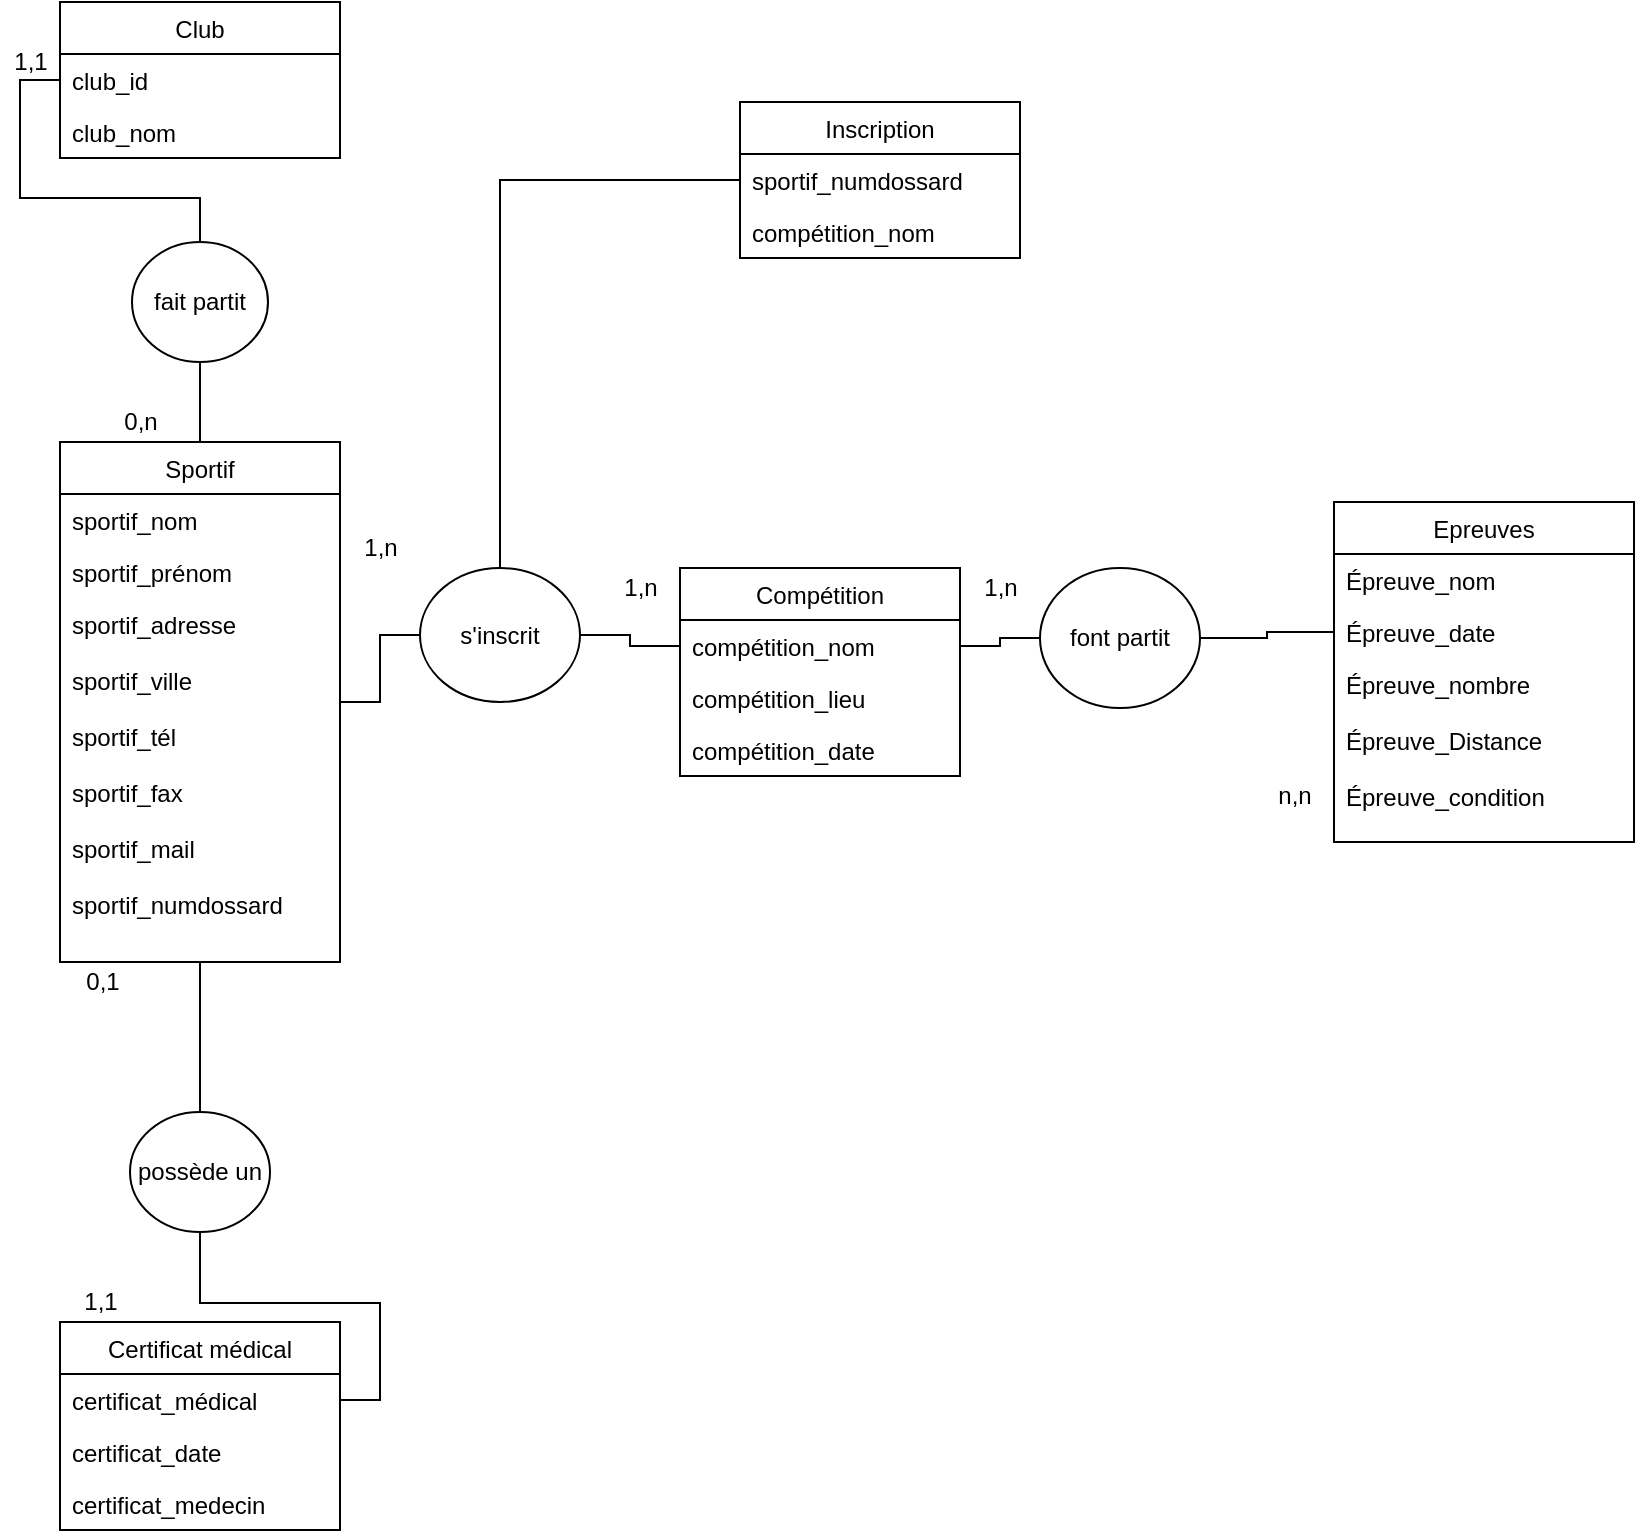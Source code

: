 <mxfile version="13.3.9" type="device"><diagram id="O4Y_kGMGUPkg59ox-LyD" name="Page-1"><mxGraphModel dx="1035" dy="596" grid="1" gridSize="10" guides="1" tooltips="1" connect="1" arrows="1" fold="1" page="1" pageScale="1" pageWidth="827" pageHeight="1169" math="0" shadow="0"><root><mxCell id="0"/><mxCell id="1" parent="0"/><mxCell id="HqpbCarrzdw9FyBz_RUs-45" style="edgeStyle=orthogonalEdgeStyle;rounded=0;orthogonalLoop=1;jettySize=auto;html=1;exitX=0.5;exitY=1;exitDx=0;exitDy=0;endArrow=none;endFill=0;" parent="1" source="HqpbCarrzdw9FyBz_RUs-5" target="HqpbCarrzdw9FyBz_RUs-39" edge="1"><mxGeometry relative="1" as="geometry"/></mxCell><mxCell id="HqpbCarrzdw9FyBz_RUs-5" value="Sportif" style="swimlane;fontStyle=0;childLayout=stackLayout;horizontal=1;startSize=26;fillColor=none;horizontalStack=0;resizeParent=1;resizeParentMax=0;resizeLast=0;collapsible=1;marginBottom=0;" parent="1" vertex="1"><mxGeometry x="40" y="220" width="140" height="260" as="geometry"/></mxCell><mxCell id="HqpbCarrzdw9FyBz_RUs-6" value="sportif_nom" style="text;strokeColor=none;fillColor=none;align=left;verticalAlign=top;spacingLeft=4;spacingRight=4;overflow=hidden;rotatable=0;points=[[0,0.5],[1,0.5]];portConstraint=eastwest;" parent="HqpbCarrzdw9FyBz_RUs-5" vertex="1"><mxGeometry y="26" width="140" height="26" as="geometry"/></mxCell><mxCell id="HqpbCarrzdw9FyBz_RUs-7" value="sportif_prénom" style="text;strokeColor=none;fillColor=none;align=left;verticalAlign=top;spacingLeft=4;spacingRight=4;overflow=hidden;rotatable=0;points=[[0,0.5],[1,0.5]];portConstraint=eastwest;" parent="HqpbCarrzdw9FyBz_RUs-5" vertex="1"><mxGeometry y="52" width="140" height="26" as="geometry"/></mxCell><mxCell id="HqpbCarrzdw9FyBz_RUs-8" value="sportif_adresse&#xA;&#xA;sportif_ville&#xA;&#xA;sportif_tél&#xA;&#xA;sportif_fax&#xA;&#xA;sportif_mail&#xA;&#xA;sportif_numdossard&#xA;" style="text;strokeColor=none;fillColor=none;align=left;verticalAlign=top;spacingLeft=4;spacingRight=4;overflow=hidden;rotatable=0;points=[[0,0.5],[1,0.5]];portConstraint=eastwest;" parent="HqpbCarrzdw9FyBz_RUs-5" vertex="1"><mxGeometry y="78" width="140" height="182" as="geometry"/></mxCell><mxCell id="HqpbCarrzdw9FyBz_RUs-42" style="edgeStyle=orthogonalEdgeStyle;rounded=0;orthogonalLoop=1;jettySize=auto;html=1;exitX=0.5;exitY=1;exitDx=0;exitDy=0;entryX=0.5;entryY=0;entryDx=0;entryDy=0;endArrow=none;endFill=0;" parent="1" source="HqpbCarrzdw9FyBz_RUs-37" target="HqpbCarrzdw9FyBz_RUs-5" edge="1"><mxGeometry relative="1" as="geometry"/></mxCell><mxCell id="HqpbCarrzdw9FyBz_RUs-37" value="fait partit" style="ellipse;whiteSpace=wrap;html=1;" parent="1" vertex="1"><mxGeometry x="76" y="120" width="68" height="60" as="geometry"/></mxCell><mxCell id="HqpbCarrzdw9FyBz_RUs-1" value="Club" style="swimlane;fontStyle=0;childLayout=stackLayout;horizontal=1;startSize=26;fillColor=none;horizontalStack=0;resizeParent=1;resizeParentMax=0;resizeLast=0;collapsible=1;marginBottom=0;" parent="1" vertex="1"><mxGeometry x="40" width="140" height="78" as="geometry"/></mxCell><mxCell id="HqpbCarrzdw9FyBz_RUs-2" value="club_id" style="text;strokeColor=none;fillColor=none;align=left;verticalAlign=top;spacingLeft=4;spacingRight=4;overflow=hidden;rotatable=0;points=[[0,0.5],[1,0.5]];portConstraint=eastwest;" parent="HqpbCarrzdw9FyBz_RUs-1" vertex="1"><mxGeometry y="26" width="140" height="26" as="geometry"/></mxCell><mxCell id="HqpbCarrzdw9FyBz_RUs-3" value="club_nom" style="text;strokeColor=none;fillColor=none;align=left;verticalAlign=top;spacingLeft=4;spacingRight=4;overflow=hidden;rotatable=0;points=[[0,0.5],[1,0.5]];portConstraint=eastwest;" parent="HqpbCarrzdw9FyBz_RUs-1" vertex="1"><mxGeometry y="52" width="140" height="26" as="geometry"/></mxCell><mxCell id="HqpbCarrzdw9FyBz_RUs-46" value="" style="edgeStyle=orthogonalEdgeStyle;rounded=0;orthogonalLoop=1;jettySize=auto;html=1;endArrow=none;endFill=0;" parent="1" source="HqpbCarrzdw9FyBz_RUs-39" target="HqpbCarrzdw9FyBz_RUs-10" edge="1"><mxGeometry relative="1" as="geometry"/></mxCell><mxCell id="HqpbCarrzdw9FyBz_RUs-39" value="possède un" style="ellipse;whiteSpace=wrap;html=1;" parent="1" vertex="1"><mxGeometry x="75" y="555" width="70" height="60" as="geometry"/></mxCell><mxCell id="HqpbCarrzdw9FyBz_RUs-21" value="Inscription" style="swimlane;fontStyle=0;childLayout=stackLayout;horizontal=1;startSize=26;fillColor=none;horizontalStack=0;resizeParent=1;resizeParentMax=0;resizeLast=0;collapsible=1;marginBottom=0;" parent="1" vertex="1"><mxGeometry x="380" y="50" width="140" height="78" as="geometry"/></mxCell><mxCell id="HqpbCarrzdw9FyBz_RUs-23" value="sportif_numdossard" style="text;strokeColor=none;fillColor=none;align=left;verticalAlign=top;spacingLeft=4;spacingRight=4;overflow=hidden;rotatable=0;points=[[0,0.5],[1,0.5]];portConstraint=eastwest;" parent="HqpbCarrzdw9FyBz_RUs-21" vertex="1"><mxGeometry y="26" width="140" height="26" as="geometry"/></mxCell><mxCell id="HqpbCarrzdw9FyBz_RUs-24" value="compétition_nom" style="text;strokeColor=none;fillColor=none;align=left;verticalAlign=top;spacingLeft=4;spacingRight=4;overflow=hidden;rotatable=0;points=[[0,0.5],[1,0.5]];portConstraint=eastwest;" parent="HqpbCarrzdw9FyBz_RUs-21" vertex="1"><mxGeometry y="52" width="140" height="26" as="geometry"/></mxCell><mxCell id="HqpbCarrzdw9FyBz_RUs-9" value="Certificat médical " style="swimlane;fontStyle=0;childLayout=stackLayout;horizontal=1;startSize=26;fillColor=none;horizontalStack=0;resizeParent=1;resizeParentMax=0;resizeLast=0;collapsible=1;marginBottom=0;" parent="1" vertex="1"><mxGeometry x="40" y="660" width="140" height="104" as="geometry"/></mxCell><mxCell id="HqpbCarrzdw9FyBz_RUs-10" value="certificat_médical&#xA;" style="text;strokeColor=none;fillColor=none;align=left;verticalAlign=top;spacingLeft=4;spacingRight=4;overflow=hidden;rotatable=0;points=[[0,0.5],[1,0.5]];portConstraint=eastwest;" parent="HqpbCarrzdw9FyBz_RUs-9" vertex="1"><mxGeometry y="26" width="140" height="26" as="geometry"/></mxCell><mxCell id="HqpbCarrzdw9FyBz_RUs-11" value="certificat_date" style="text;strokeColor=none;fillColor=none;align=left;verticalAlign=top;spacingLeft=4;spacingRight=4;overflow=hidden;rotatable=0;points=[[0,0.5],[1,0.5]];portConstraint=eastwest;" parent="HqpbCarrzdw9FyBz_RUs-9" vertex="1"><mxGeometry y="52" width="140" height="26" as="geometry"/></mxCell><mxCell id="HqpbCarrzdw9FyBz_RUs-12" value="certificat_medecin" style="text;strokeColor=none;fillColor=none;align=left;verticalAlign=top;spacingLeft=4;spacingRight=4;overflow=hidden;rotatable=0;points=[[0,0.5],[1,0.5]];portConstraint=eastwest;" parent="HqpbCarrzdw9FyBz_RUs-9" vertex="1"><mxGeometry y="78" width="140" height="26" as="geometry"/></mxCell><mxCell id="HqpbCarrzdw9FyBz_RUs-44" style="edgeStyle=orthogonalEdgeStyle;rounded=0;orthogonalLoop=1;jettySize=auto;html=1;entryX=0;entryY=0.5;entryDx=0;entryDy=0;endArrow=none;endFill=0;" parent="1" source="HqpbCarrzdw9FyBz_RUs-40" target="HqpbCarrzdw9FyBz_RUs-23" edge="1"><mxGeometry relative="1" as="geometry"/></mxCell><mxCell id="HqpbCarrzdw9FyBz_RUs-47" style="edgeStyle=orthogonalEdgeStyle;rounded=0;orthogonalLoop=1;jettySize=auto;html=1;exitX=1;exitY=0.5;exitDx=0;exitDy=0;entryX=0;entryY=0.5;entryDx=0;entryDy=0;endArrow=none;endFill=0;" parent="1" source="HqpbCarrzdw9FyBz_RUs-40" target="HqpbCarrzdw9FyBz_RUs-14" edge="1"><mxGeometry relative="1" as="geometry"/></mxCell><mxCell id="HqpbCarrzdw9FyBz_RUs-48" style="edgeStyle=orthogonalEdgeStyle;rounded=0;orthogonalLoop=1;jettySize=auto;html=1;exitX=0;exitY=0.5;exitDx=0;exitDy=0;entryX=1;entryY=0.5;entryDx=0;entryDy=0;endArrow=none;endFill=0;" parent="1" source="HqpbCarrzdw9FyBz_RUs-40" target="HqpbCarrzdw9FyBz_RUs-5" edge="1"><mxGeometry relative="1" as="geometry"/></mxCell><mxCell id="HqpbCarrzdw9FyBz_RUs-40" value="s'inscrit" style="ellipse;whiteSpace=wrap;html=1;" parent="1" vertex="1"><mxGeometry x="220" y="283" width="80" height="67" as="geometry"/></mxCell><mxCell id="WY4ZJMlsSAvms_a7chS0-2" style="edgeStyle=orthogonalEdgeStyle;rounded=0;orthogonalLoop=1;jettySize=auto;html=1;exitX=0;exitY=0.5;exitDx=0;exitDy=0;entryX=1;entryY=0.5;entryDx=0;entryDy=0;startArrow=none;startFill=0;endArrow=none;endFill=0;" parent="1" source="HqpbCarrzdw9FyBz_RUs-41" target="HqpbCarrzdw9FyBz_RUs-14" edge="1"><mxGeometry relative="1" as="geometry"/></mxCell><mxCell id="HqpbCarrzdw9FyBz_RUs-41" value="font partit" style="ellipse;whiteSpace=wrap;html=1;" parent="1" vertex="1"><mxGeometry x="530" y="283" width="80" height="70" as="geometry"/></mxCell><mxCell id="HqpbCarrzdw9FyBz_RUs-13" value="Compétition" style="swimlane;fontStyle=0;childLayout=stackLayout;horizontal=1;startSize=26;fillColor=none;horizontalStack=0;resizeParent=1;resizeParentMax=0;resizeLast=0;collapsible=1;marginBottom=0;" parent="1" vertex="1"><mxGeometry x="350" y="283" width="140" height="104" as="geometry"/></mxCell><mxCell id="HqpbCarrzdw9FyBz_RUs-14" value="compétition_nom" style="text;strokeColor=none;fillColor=none;align=left;verticalAlign=top;spacingLeft=4;spacingRight=4;overflow=hidden;rotatable=0;points=[[0,0.5],[1,0.5]];portConstraint=eastwest;" parent="HqpbCarrzdw9FyBz_RUs-13" vertex="1"><mxGeometry y="26" width="140" height="26" as="geometry"/></mxCell><mxCell id="HqpbCarrzdw9FyBz_RUs-15" value="compétition_lieu" style="text;strokeColor=none;fillColor=none;align=left;verticalAlign=top;spacingLeft=4;spacingRight=4;overflow=hidden;rotatable=0;points=[[0,0.5],[1,0.5]];portConstraint=eastwest;" parent="HqpbCarrzdw9FyBz_RUs-13" vertex="1"><mxGeometry y="52" width="140" height="26" as="geometry"/></mxCell><mxCell id="HqpbCarrzdw9FyBz_RUs-16" value="compétition_date" style="text;strokeColor=none;fillColor=none;align=left;verticalAlign=top;spacingLeft=4;spacingRight=4;overflow=hidden;rotatable=0;points=[[0,0.5],[1,0.5]];portConstraint=eastwest;" parent="HqpbCarrzdw9FyBz_RUs-13" vertex="1"><mxGeometry y="78" width="140" height="26" as="geometry"/></mxCell><mxCell id="HqpbCarrzdw9FyBz_RUs-43" style="edgeStyle=orthogonalEdgeStyle;rounded=0;orthogonalLoop=1;jettySize=auto;html=1;entryX=0.5;entryY=0;entryDx=0;entryDy=0;endArrow=none;endFill=0;" parent="1" source="HqpbCarrzdw9FyBz_RUs-2" target="HqpbCarrzdw9FyBz_RUs-37" edge="1"><mxGeometry relative="1" as="geometry"><Array as="points"><mxPoint x="20" y="39"/><mxPoint x="20" y="98"/><mxPoint x="110" y="98"/></Array></mxGeometry></mxCell><mxCell id="HqpbCarrzdw9FyBz_RUs-17" value="Epreuves" style="swimlane;fontStyle=0;childLayout=stackLayout;horizontal=1;startSize=26;fillColor=none;horizontalStack=0;resizeParent=1;resizeParentMax=0;resizeLast=0;collapsible=1;marginBottom=0;" parent="1" vertex="1"><mxGeometry x="677" y="250" width="150" height="170" as="geometry"/></mxCell><mxCell id="HqpbCarrzdw9FyBz_RUs-18" value="Épreuve_nom" style="text;strokeColor=none;fillColor=none;align=left;verticalAlign=top;spacingLeft=4;spacingRight=4;overflow=hidden;rotatable=0;points=[[0,0.5],[1,0.5]];portConstraint=eastwest;" parent="HqpbCarrzdw9FyBz_RUs-17" vertex="1"><mxGeometry y="26" width="150" height="26" as="geometry"/></mxCell><mxCell id="HqpbCarrzdw9FyBz_RUs-19" value="Épreuve_date" style="text;strokeColor=none;fillColor=none;align=left;verticalAlign=top;spacingLeft=4;spacingRight=4;overflow=hidden;rotatable=0;points=[[0,0.5],[1,0.5]];portConstraint=eastwest;" parent="HqpbCarrzdw9FyBz_RUs-17" vertex="1"><mxGeometry y="52" width="150" height="26" as="geometry"/></mxCell><mxCell id="HqpbCarrzdw9FyBz_RUs-20" value="Épreuve_nombre&#xA;&#xA;Épreuve_Distance&#xA;&#xA;Épreuve_condition&#xA;" style="text;strokeColor=none;fillColor=none;align=left;verticalAlign=top;spacingLeft=4;spacingRight=4;overflow=hidden;rotatable=0;points=[[0,0.5],[1,0.5]];portConstraint=eastwest;" parent="HqpbCarrzdw9FyBz_RUs-17" vertex="1"><mxGeometry y="78" width="150" height="92" as="geometry"/></mxCell><mxCell id="WY4ZJMlsSAvms_a7chS0-1" style="edgeStyle=orthogonalEdgeStyle;rounded=0;orthogonalLoop=1;jettySize=auto;html=1;exitX=0;exitY=0.5;exitDx=0;exitDy=0;entryX=1;entryY=0.5;entryDx=0;entryDy=0;endArrow=none;endFill=0;" parent="1" source="HqpbCarrzdw9FyBz_RUs-19" target="HqpbCarrzdw9FyBz_RUs-41" edge="1"><mxGeometry relative="1" as="geometry"/></mxCell><mxCell id="kSuKdx0LtlKnjD1aEwxK-3" value="1,1" style="text;html=1;align=center;verticalAlign=middle;resizable=0;points=[];autosize=1;" vertex="1" parent="1"><mxGeometry x="10" y="20" width="30" height="20" as="geometry"/></mxCell><mxCell id="kSuKdx0LtlKnjD1aEwxK-4" value="0,n" style="text;html=1;align=center;verticalAlign=middle;resizable=0;points=[];autosize=1;" vertex="1" parent="1"><mxGeometry x="65" y="200" width="30" height="20" as="geometry"/></mxCell><mxCell id="kSuKdx0LtlKnjD1aEwxK-6" value="1,1" style="text;html=1;align=center;verticalAlign=middle;resizable=0;points=[];autosize=1;" vertex="1" parent="1"><mxGeometry x="45" y="640" width="30" height="20" as="geometry"/></mxCell><mxCell id="kSuKdx0LtlKnjD1aEwxK-7" value="0,1" style="text;html=1;align=center;verticalAlign=middle;resizable=0;points=[];autosize=1;" vertex="1" parent="1"><mxGeometry x="46" y="480" width="30" height="20" as="geometry"/></mxCell><mxCell id="kSuKdx0LtlKnjD1aEwxK-8" value="1,n" style="text;html=1;align=center;verticalAlign=middle;resizable=0;points=[];autosize=1;" vertex="1" parent="1"><mxGeometry x="185" y="263" width="30" height="20" as="geometry"/></mxCell><mxCell id="kSuKdx0LtlKnjD1aEwxK-9" value="1,n" style="text;html=1;align=center;verticalAlign=middle;resizable=0;points=[];autosize=1;" vertex="1" parent="1"><mxGeometry x="315" y="283" width="30" height="20" as="geometry"/></mxCell><mxCell id="kSuKdx0LtlKnjD1aEwxK-10" value="1,n" style="text;html=1;align=center;verticalAlign=middle;resizable=0;points=[];autosize=1;" vertex="1" parent="1"><mxGeometry x="495" y="283" width="30" height="20" as="geometry"/></mxCell><mxCell id="kSuKdx0LtlKnjD1aEwxK-11" value="n,n" style="text;html=1;align=center;verticalAlign=middle;resizable=0;points=[];autosize=1;" vertex="1" parent="1"><mxGeometry x="642" y="387" width="30" height="20" as="geometry"/></mxCell></root></mxGraphModel></diagram></mxfile>